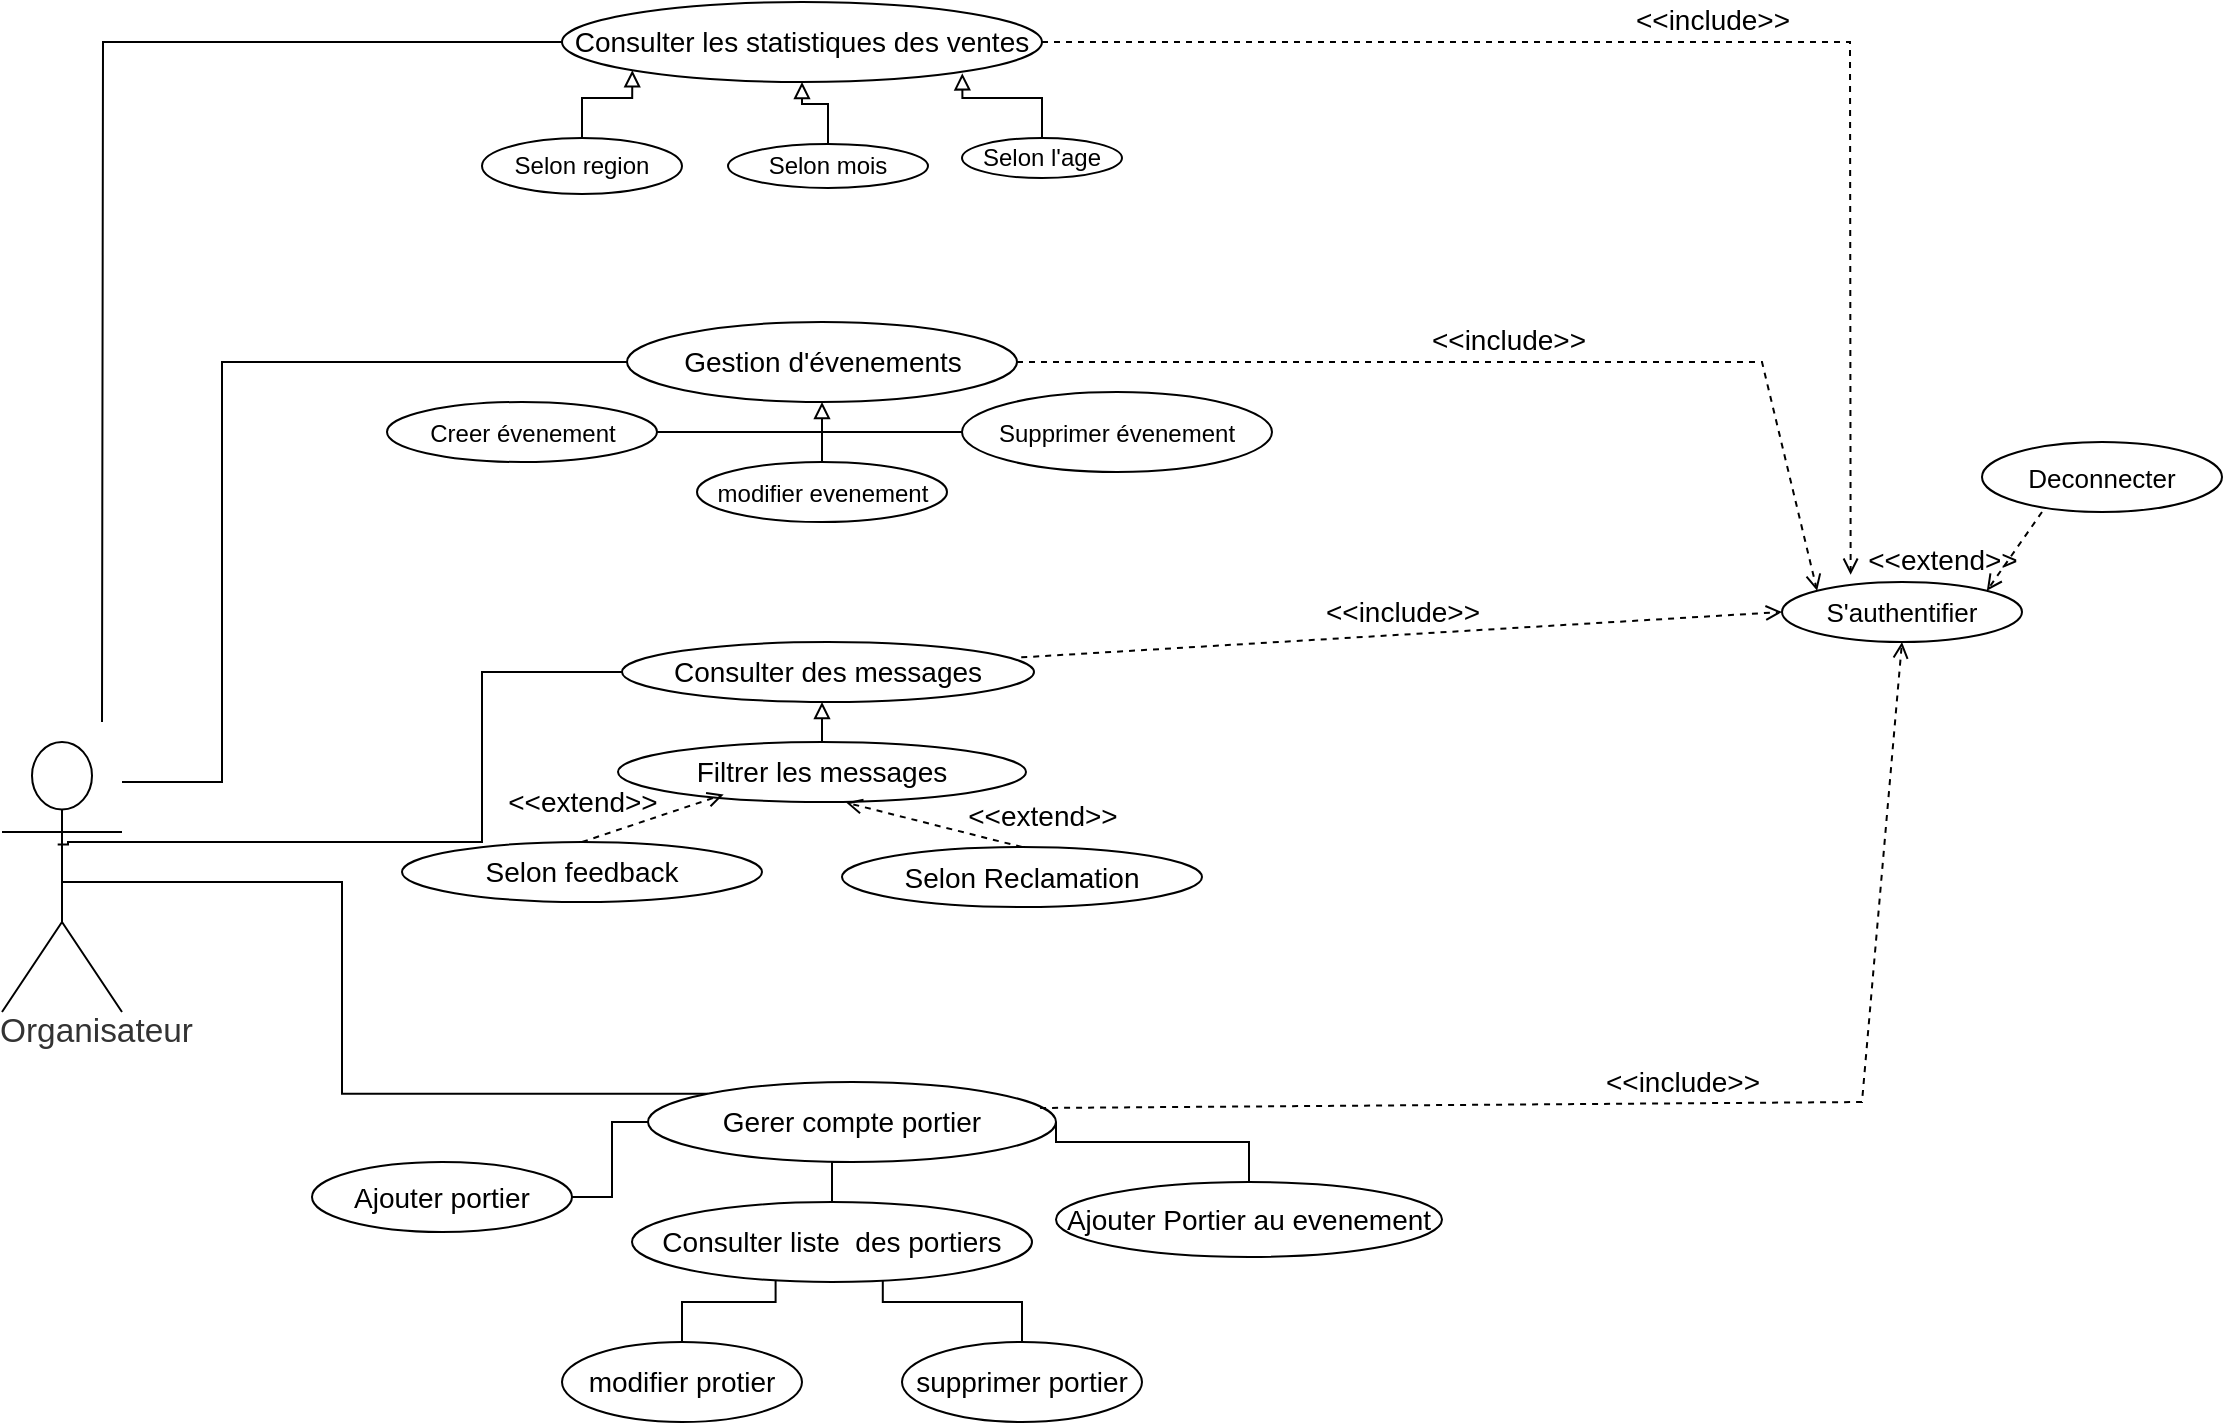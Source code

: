 <mxfile version="20.8.16" type="github">
  <diagram name="Page-1" id="tvrXYWguxjk-g5KQNEeY">
    <mxGraphModel dx="1000" dy="505" grid="1" gridSize="10" guides="1" tooltips="1" connect="1" arrows="1" fold="1" page="1" pageScale="1" pageWidth="1169" pageHeight="827" math="0" shadow="0">
      <root>
        <mxCell id="0" />
        <mxCell id="1" parent="0" />
        <mxCell id="I1212vl05lIgOYmDwrLI-3" value="&lt;div&gt;Organisateur&lt;/div&gt;&lt;div&gt;&lt;br&gt;&lt;/div&gt;" style="html=1;overflow=block;blockSpacing=1;shape=umlActor;labelPosition=center;verticalLabelPosition=bottom;verticalAlign=top;whiteSpace=nowrap;fontSize=16.7;fontColor=#333333;align=center;spacing=0;strokeColor=#000000;strokeOpacity=100;rounded=1;absoluteArcSize=1;arcSize=9;strokeWidth=1;lucidId=wAitfE4UTxwo;" parent="1" vertex="1">
          <mxGeometry x="40" y="450" width="60" height="135" as="geometry" />
        </mxCell>
        <mxCell id="6kgnM06NobJMtCzkACtN-20" style="edgeStyle=orthogonalEdgeStyle;rounded=0;orthogonalLoop=1;jettySize=auto;html=1;exitX=0;exitY=0.5;exitDx=0;exitDy=0;fontSize=14;endArrow=none;endFill=0;" parent="1" source="I1212vl05lIgOYmDwrLI-4" edge="1">
          <mxGeometry relative="1" as="geometry">
            <mxPoint x="90" y="440" as="targetPoint" />
          </mxGeometry>
        </mxCell>
        <mxCell id="I1212vl05lIgOYmDwrLI-4" value="&lt;font style=&quot;font-size: 14px;&quot;&gt;Consulter les statistiques des ventes &lt;/font&gt;" style="html=1;overflow=block;blockSpacing=1;whiteSpace=wrap;ellipse;fontSize=13;spacing=3.8;strokeColor=#000000;strokeOpacity=100;rounded=1;absoluteArcSize=1;arcSize=9;strokeWidth=1;lucidId=.BitsejxpJ_f;" parent="1" vertex="1">
          <mxGeometry x="320" y="80" width="240" height="40" as="geometry" />
        </mxCell>
        <mxCell id="I1212vl05lIgOYmDwrLI-6" value="&lt;font style=&quot;font-size: 14px;&quot;&gt;Gestion d&#39;évenements&lt;/font&gt;" style="html=1;overflow=block;blockSpacing=1;whiteSpace=wrap;ellipse;fontSize=13;spacing=3.8;strokeColor=#000000;strokeOpacity=100;rounded=1;absoluteArcSize=1;arcSize=9;strokeWidth=1;lucidId=.BitsejxpJ_f;" parent="1" vertex="1">
          <mxGeometry x="352.5" y="240" width="195" height="40" as="geometry" />
        </mxCell>
        <mxCell id="6kgnM06NobJMtCzkACtN-29" style="edgeStyle=orthogonalEdgeStyle;rounded=0;orthogonalLoop=1;jettySize=auto;html=1;exitX=1;exitY=0.5;exitDx=0;exitDy=0;fontSize=14;endArrow=none;endFill=0;" parent="1" source="I1212vl05lIgOYmDwrLI-8" edge="1">
          <mxGeometry relative="1" as="geometry">
            <Array as="points">
              <mxPoint x="450" y="295" />
            </Array>
            <mxPoint x="450" y="290" as="targetPoint" />
          </mxGeometry>
        </mxCell>
        <mxCell id="I1212vl05lIgOYmDwrLI-8" value="&lt;font style=&quot;font-size: 12px;&quot;&gt;Creer évenement&lt;/font&gt;" style="html=1;overflow=block;blockSpacing=1;whiteSpace=wrap;ellipse;fontSize=13;spacing=3.8;strokeColor=#000000;strokeOpacity=100;rounded=1;absoluteArcSize=1;arcSize=9;strokeWidth=1;lucidId=.BitsejxpJ_f;" parent="1" vertex="1">
          <mxGeometry x="232.5" y="280" width="135" height="30" as="geometry" />
        </mxCell>
        <mxCell id="6kgnM06NobJMtCzkACtN-31" style="edgeStyle=orthogonalEdgeStyle;rounded=0;orthogonalLoop=1;jettySize=auto;html=1;fontSize=14;endArrow=block;endFill=0;entryX=0.5;entryY=1;entryDx=0;entryDy=0;" parent="1" source="I1212vl05lIgOYmDwrLI-10" target="I1212vl05lIgOYmDwrLI-6" edge="1">
          <mxGeometry relative="1" as="geometry">
            <Array as="points" />
            <mxPoint x="450" y="290" as="targetPoint" />
          </mxGeometry>
        </mxCell>
        <mxCell id="I1212vl05lIgOYmDwrLI-10" value="&lt;font style=&quot;font-size: 12px;&quot;&gt;modifier evenement&lt;/font&gt;" style="html=1;overflow=block;blockSpacing=1;whiteSpace=wrap;ellipse;fontSize=13;spacing=3.8;strokeColor=#000000;strokeOpacity=100;rounded=1;absoluteArcSize=1;arcSize=9;strokeWidth=1;lucidId=.BitsejxpJ_f;" parent="1" vertex="1">
          <mxGeometry x="387.5" y="310" width="125" height="30" as="geometry" />
        </mxCell>
        <mxCell id="6kgnM06NobJMtCzkACtN-30" style="rounded=0;orthogonalLoop=1;jettySize=auto;html=1;fontSize=14;endArrow=none;endFill=0;" parent="1" source="I1212vl05lIgOYmDwrLI-12" edge="1">
          <mxGeometry relative="1" as="geometry">
            <mxPoint x="450" y="295" as="targetPoint" />
          </mxGeometry>
        </mxCell>
        <mxCell id="I1212vl05lIgOYmDwrLI-12" value="&lt;font style=&quot;font-size: 12px;&quot;&gt;Supprimer évenement &lt;/font&gt;" style="html=1;overflow=block;blockSpacing=1;whiteSpace=wrap;ellipse;fontSize=13;spacing=3.8;strokeColor=#000000;strokeOpacity=100;rounded=1;absoluteArcSize=1;arcSize=9;strokeWidth=1;lucidId=.BitsejxpJ_f;" parent="1" vertex="1">
          <mxGeometry x="520" y="275" width="155" height="40" as="geometry" />
        </mxCell>
        <mxCell id="6kgnM06NobJMtCzkACtN-26" style="edgeStyle=orthogonalEdgeStyle;rounded=0;orthogonalLoop=1;jettySize=auto;html=1;entryX=0.464;entryY=0.38;entryDx=0;entryDy=0;entryPerimeter=0;fontSize=14;endArrow=none;endFill=0;" parent="1" source="I1212vl05lIgOYmDwrLI-14" target="I1212vl05lIgOYmDwrLI-3" edge="1">
          <mxGeometry relative="1" as="geometry">
            <Array as="points">
              <mxPoint x="280" y="415" />
              <mxPoint x="280" y="500" />
              <mxPoint x="73" y="500" />
              <mxPoint x="73" y="501" />
            </Array>
          </mxGeometry>
        </mxCell>
        <mxCell id="I1212vl05lIgOYmDwrLI-14" value="&lt;font style=&quot;font-size: 14px;&quot;&gt;Consulter des messages  &lt;/font&gt;" style="ellipse;whiteSpace=wrap;html=1;strokeWidth=1;strokeColor=#000000;" parent="1" vertex="1">
          <mxGeometry x="350" y="400" width="206" height="30" as="geometry" />
        </mxCell>
        <mxCell id="6kgnM06NobJMtCzkACtN-33" style="edgeStyle=orthogonalEdgeStyle;rounded=0;orthogonalLoop=1;jettySize=auto;html=1;entryX=0.485;entryY=1;entryDx=0;entryDy=0;entryPerimeter=0;fontSize=14;endArrow=block;endFill=0;" parent="1" source="I1212vl05lIgOYmDwrLI-16" target="I1212vl05lIgOYmDwrLI-14" edge="1">
          <mxGeometry relative="1" as="geometry" />
        </mxCell>
        <mxCell id="I1212vl05lIgOYmDwrLI-16" value="&lt;div style=&quot;font-size: 14px;&quot;&gt;&lt;font style=&quot;font-size: 14px;&quot;&gt;Filtrer les messages &lt;br&gt;&lt;/font&gt;&lt;/div&gt;" style="ellipse;whiteSpace=wrap;html=1;strokeWidth=1;strokeColor=#000000;" parent="1" vertex="1">
          <mxGeometry x="348" y="450" width="204" height="30" as="geometry" />
        </mxCell>
        <mxCell id="6kgnM06NobJMtCzkACtN-17" style="edgeStyle=orthogonalEdgeStyle;rounded=0;orthogonalLoop=1;jettySize=auto;html=1;entryX=1;entryY=0.5;entryDx=0;entryDy=0;fontSize=14;endArrow=none;endFill=0;" parent="1" source="I1212vl05lIgOYmDwrLI-17" target="6kgnM06NobJMtCzkACtN-10" edge="1">
          <mxGeometry relative="1" as="geometry">
            <Array as="points">
              <mxPoint x="664" y="650" />
              <mxPoint x="567" y="650" />
            </Array>
          </mxGeometry>
        </mxCell>
        <mxCell id="I1212vl05lIgOYmDwrLI-17" value="&lt;div&gt;&lt;font style=&quot;font-size: 14px;&quot;&gt;Ajouter Portier au evenement&lt;/font&gt;&lt;/div&gt;" style="ellipse;whiteSpace=wrap;html=1;strokeWidth=1;strokeColor=#000000;" parent="1" vertex="1">
          <mxGeometry x="567" y="670" width="193" height="37.5" as="geometry" />
        </mxCell>
        <mxCell id="I1212vl05lIgOYmDwrLI-18" value="S&#39;authentifier" style="html=1;overflow=block;blockSpacing=1;whiteSpace=wrap;ellipse;fontSize=13;spacing=3.8;strokeColor=#000000;strokeOpacity=100;rounded=1;absoluteArcSize=1;arcSize=9;strokeWidth=1;lucidId=XvitAHHM73nt;" parent="1" vertex="1">
          <mxGeometry x="930" y="370" width="120" height="30" as="geometry" />
        </mxCell>
        <mxCell id="I1212vl05lIgOYmDwrLI-19" value="Deconnecter" style="html=1;overflow=block;blockSpacing=1;whiteSpace=wrap;ellipse;fontSize=13;spacing=3.8;strokeColor=#000000;strokeOpacity=100;rounded=1;absoluteArcSize=1;arcSize=9;strokeWidth=1;lucidId=XvitmW9DInrr;" parent="1" vertex="1">
          <mxGeometry x="1030" y="300" width="120" height="35" as="geometry" />
        </mxCell>
        <mxCell id="I1212vl05lIgOYmDwrLI-31" value="&amp;lt;&amp;lt;extend&amp;gt;&amp;gt;" style="html=1;verticalAlign=bottom;labelBackgroundColor=none;endArrow=open;endFill=0;dashed=1;rounded=0;fontSize=14;entryX=1;entryY=0;entryDx=0;entryDy=0;exitX=0.25;exitY=1;exitDx=0;exitDy=0;exitPerimeter=0;strokeWidth=1;strokeColor=#000000;" parent="1" source="I1212vl05lIgOYmDwrLI-19" target="I1212vl05lIgOYmDwrLI-18" edge="1">
          <mxGeometry x="1" y="-23" width="160" relative="1" as="geometry">
            <mxPoint x="1370" y="530" as="sourcePoint" />
            <mxPoint x="1530" y="530" as="targetPoint" />
            <mxPoint x="-4" y="9" as="offset" />
          </mxGeometry>
        </mxCell>
        <mxCell id="I1212vl05lIgOYmDwrLI-32" value="&lt;div style=&quot;font-size: 14px;&quot;&gt;&lt;font style=&quot;font-size: 14px;&quot;&gt;Selon feedback&lt;br&gt;&lt;/font&gt;&lt;/div&gt;" style="ellipse;whiteSpace=wrap;html=1;strokeWidth=1;strokeColor=#000000;" parent="1" vertex="1">
          <mxGeometry x="240" y="500" width="180" height="30" as="geometry" />
        </mxCell>
        <mxCell id="I1212vl05lIgOYmDwrLI-33" value="&lt;div style=&quot;font-size: 14px;&quot;&gt;&lt;font style=&quot;font-size: 14px;&quot;&gt;Selon Reclamation&lt;br&gt;&lt;/font&gt;&lt;/div&gt;" style="ellipse;whiteSpace=wrap;html=1;strokeWidth=1;strokeColor=#000000;" parent="1" vertex="1">
          <mxGeometry x="460" y="502.5" width="180" height="30" as="geometry" />
        </mxCell>
        <mxCell id="I1212vl05lIgOYmDwrLI-41" value="&amp;lt;&amp;lt;extend&amp;gt;&amp;gt;" style="html=1;verticalAlign=bottom;labelBackgroundColor=none;endArrow=open;endFill=0;dashed=1;rounded=0;fontSize=14;entryX=0.259;entryY=0.875;entryDx=0;entryDy=0;exitX=0.5;exitY=0;exitDx=0;exitDy=0;strokeWidth=1;strokeColor=#000000;entryPerimeter=0;" parent="1" source="I1212vl05lIgOYmDwrLI-32" target="I1212vl05lIgOYmDwrLI-16" edge="1">
          <mxGeometry x="-0.915" y="9" width="160" relative="1" as="geometry">
            <mxPoint x="272.322" y="192.43" as="sourcePoint" />
            <mxPoint x="420.568" y="149.192" as="targetPoint" />
            <Array as="points" />
            <mxPoint as="offset" />
          </mxGeometry>
        </mxCell>
        <mxCell id="I1212vl05lIgOYmDwrLI-42" value="&amp;lt;&amp;lt;extend&amp;gt;&amp;gt;" style="html=1;verticalAlign=bottom;labelBackgroundColor=none;endArrow=open;endFill=0;dashed=1;rounded=0;fontSize=14;exitX=0.5;exitY=0;exitDx=0;exitDy=0;strokeWidth=1;strokeColor=#000000;entryX=0.559;entryY=1.01;entryDx=0;entryDy=0;entryPerimeter=0;" parent="1" source="I1212vl05lIgOYmDwrLI-33" target="I1212vl05lIgOYmDwrLI-16" edge="1">
          <mxGeometry x="-1" y="-11" width="160" relative="1" as="geometry">
            <mxPoint x="328" y="603.75" as="sourcePoint" />
            <mxPoint x="463" y="543.75" as="targetPoint" />
            <Array as="points" />
            <mxPoint x="7" y="6" as="offset" />
          </mxGeometry>
        </mxCell>
        <mxCell id="6kgnM06NobJMtCzkACtN-41" style="edgeStyle=orthogonalEdgeStyle;rounded=0;orthogonalLoop=1;jettySize=auto;html=1;entryX=0.834;entryY=0.892;entryDx=0;entryDy=0;entryPerimeter=0;fontSize=14;endArrow=block;endFill=0;" parent="1" source="6kgnM06NobJMtCzkACtN-1" target="I1212vl05lIgOYmDwrLI-4" edge="1">
          <mxGeometry relative="1" as="geometry" />
        </mxCell>
        <mxCell id="6kgnM06NobJMtCzkACtN-1" value="&lt;font style=&quot;font-size: 12px;&quot;&gt;Selon l&#39;age&lt;/font&gt;" style="ellipse;whiteSpace=wrap;html=1;" parent="1" vertex="1">
          <mxGeometry x="520" y="148" width="80" height="20" as="geometry" />
        </mxCell>
        <mxCell id="6kgnM06NobJMtCzkACtN-39" style="edgeStyle=orthogonalEdgeStyle;rounded=0;orthogonalLoop=1;jettySize=auto;html=1;exitX=0.5;exitY=0;exitDx=0;exitDy=0;fontSize=14;endArrow=block;endFill=0;" parent="1" source="6kgnM06NobJMtCzkACtN-2" target="I1212vl05lIgOYmDwrLI-4" edge="1">
          <mxGeometry relative="1" as="geometry" />
        </mxCell>
        <mxCell id="6kgnM06NobJMtCzkACtN-2" value="&lt;div&gt;&lt;font style=&quot;font-size: 12px;&quot;&gt;Selon &lt;font style=&quot;font-size: 12px;&quot;&gt;mois&lt;/font&gt;&lt;/font&gt;&lt;/div&gt;" style="ellipse;whiteSpace=wrap;html=1;" parent="1" vertex="1">
          <mxGeometry x="403" y="151" width="100" height="22" as="geometry" />
        </mxCell>
        <mxCell id="6kgnM06NobJMtCzkACtN-38" style="edgeStyle=orthogonalEdgeStyle;rounded=0;orthogonalLoop=1;jettySize=auto;html=1;entryX=0;entryY=1;entryDx=0;entryDy=0;fontSize=14;endArrow=block;endFill=0;" parent="1" source="6kgnM06NobJMtCzkACtN-3" target="I1212vl05lIgOYmDwrLI-4" edge="1">
          <mxGeometry relative="1" as="geometry" />
        </mxCell>
        <mxCell id="6kgnM06NobJMtCzkACtN-3" value="&lt;font style=&quot;font-size: 12px;&quot;&gt;Selon region&lt;/font&gt;" style="ellipse;whiteSpace=wrap;html=1;" parent="1" vertex="1">
          <mxGeometry x="280" y="148" width="100" height="28" as="geometry" />
        </mxCell>
        <mxCell id="6kgnM06NobJMtCzkACtN-27" style="edgeStyle=orthogonalEdgeStyle;rounded=0;orthogonalLoop=1;jettySize=auto;html=1;exitX=0;exitY=0;exitDx=0;exitDy=0;entryX=0.5;entryY=0.5;entryDx=0;entryDy=0;entryPerimeter=0;fontSize=14;endArrow=none;endFill=0;" parent="1" source="6kgnM06NobJMtCzkACtN-10" target="I1212vl05lIgOYmDwrLI-3" edge="1">
          <mxGeometry relative="1" as="geometry">
            <Array as="points">
              <mxPoint x="210" y="626" />
              <mxPoint x="210" y="520" />
              <mxPoint x="70" y="520" />
            </Array>
          </mxGeometry>
        </mxCell>
        <mxCell id="6kgnM06NobJMtCzkACtN-10" value="&lt;font style=&quot;font-size: 14px;&quot;&gt;Gerer compte portier&lt;/font&gt;" style="ellipse;whiteSpace=wrap;html=1;strokeWidth=1;strokeColor=#000000;" parent="1" vertex="1">
          <mxGeometry x="363" y="620" width="204" height="40" as="geometry" />
        </mxCell>
        <mxCell id="6kgnM06NobJMtCzkACtN-16" style="edgeStyle=orthogonalEdgeStyle;rounded=0;orthogonalLoop=1;jettySize=auto;html=1;fontSize=14;endArrow=none;endFill=0;" parent="1" source="6kgnM06NobJMtCzkACtN-11" target="6kgnM06NobJMtCzkACtN-10" edge="1">
          <mxGeometry relative="1" as="geometry" />
        </mxCell>
        <mxCell id="6kgnM06NobJMtCzkACtN-11" value="Ajouter portier" style="ellipse;whiteSpace=wrap;html=1;fontSize=14;" parent="1" vertex="1">
          <mxGeometry x="195" y="660" width="130" height="35" as="geometry" />
        </mxCell>
        <mxCell id="6kgnM06NobJMtCzkACtN-18" style="edgeStyle=orthogonalEdgeStyle;rounded=0;orthogonalLoop=1;jettySize=auto;html=1;entryX=0.359;entryY=0.961;entryDx=0;entryDy=0;entryPerimeter=0;fontSize=14;endArrow=none;endFill=0;" parent="1" source="6kgnM06NobJMtCzkACtN-12" target="6kgnM06NobJMtCzkACtN-14" edge="1">
          <mxGeometry relative="1" as="geometry" />
        </mxCell>
        <mxCell id="6kgnM06NobJMtCzkACtN-12" value="modifier protier" style="ellipse;whiteSpace=wrap;html=1;fontSize=14;" parent="1" vertex="1">
          <mxGeometry x="320" y="750" width="120" height="40" as="geometry" />
        </mxCell>
        <mxCell id="6kgnM06NobJMtCzkACtN-19" style="edgeStyle=orthogonalEdgeStyle;rounded=0;orthogonalLoop=1;jettySize=auto;html=1;entryX=0.627;entryY=0.975;entryDx=0;entryDy=0;entryPerimeter=0;fontSize=14;endArrow=none;endFill=0;" parent="1" source="6kgnM06NobJMtCzkACtN-13" target="6kgnM06NobJMtCzkACtN-14" edge="1">
          <mxGeometry relative="1" as="geometry" />
        </mxCell>
        <mxCell id="6kgnM06NobJMtCzkACtN-13" value="supprimer portier" style="ellipse;whiteSpace=wrap;html=1;fontSize=14;" parent="1" vertex="1">
          <mxGeometry x="490" y="750" width="120" height="40" as="geometry" />
        </mxCell>
        <mxCell id="6kgnM06NobJMtCzkACtN-15" style="edgeStyle=orthogonalEdgeStyle;rounded=0;orthogonalLoop=1;jettySize=auto;html=1;exitX=0.5;exitY=0;exitDx=0;exitDy=0;fontSize=14;endArrow=none;endFill=0;" parent="1" source="6kgnM06NobJMtCzkACtN-14" target="6kgnM06NobJMtCzkACtN-10" edge="1">
          <mxGeometry relative="1" as="geometry" />
        </mxCell>
        <mxCell id="6kgnM06NobJMtCzkACtN-14" value="Consulter liste&amp;nbsp; des portiers" style="ellipse;whiteSpace=wrap;html=1;fontSize=14;" parent="1" vertex="1">
          <mxGeometry x="355" y="680" width="200" height="40" as="geometry" />
        </mxCell>
        <mxCell id="6kgnM06NobJMtCzkACtN-23" style="edgeStyle=orthogonalEdgeStyle;rounded=0;orthogonalLoop=1;jettySize=auto;html=1;fontSize=14;endArrow=none;endFill=0;" parent="1" source="I1212vl05lIgOYmDwrLI-6" target="I1212vl05lIgOYmDwrLI-3" edge="1">
          <mxGeometry relative="1" as="geometry">
            <mxPoint x="100" y="518" as="targetPoint" />
            <mxPoint x="352.5" y="260.0" as="sourcePoint" />
            <Array as="points">
              <mxPoint x="150" y="260" />
              <mxPoint x="150" y="470" />
            </Array>
          </mxGeometry>
        </mxCell>
        <mxCell id="6kgnM06NobJMtCzkACtN-34" value="&amp;lt;&amp;lt;include&amp;gt;&amp;gt;" style="html=1;verticalAlign=bottom;labelBackgroundColor=none;endArrow=open;endFill=0;dashed=1;rounded=0;fontSize=14;exitX=1;exitY=0.5;exitDx=0;exitDy=0;entryX=0.286;entryY=-0.122;entryDx=0;entryDy=0;entryPerimeter=0;" parent="1" source="I1212vl05lIgOYmDwrLI-4" target="I1212vl05lIgOYmDwrLI-18" edge="1">
          <mxGeometry width="160" relative="1" as="geometry">
            <mxPoint x="410" y="320" as="sourcePoint" />
            <mxPoint x="570" y="320" as="targetPoint" />
            <Array as="points">
              <mxPoint x="964" y="100" />
            </Array>
          </mxGeometry>
        </mxCell>
        <mxCell id="6kgnM06NobJMtCzkACtN-35" value="&amp;lt;&amp;lt;include&amp;gt;&amp;gt;" style="html=1;verticalAlign=bottom;labelBackgroundColor=none;endArrow=open;endFill=0;dashed=1;rounded=0;fontSize=14;exitX=1;exitY=0.5;exitDx=0;exitDy=0;entryX=0;entryY=0;entryDx=0;entryDy=0;" parent="1" source="I1212vl05lIgOYmDwrLI-6" target="I1212vl05lIgOYmDwrLI-18" edge="1">
          <mxGeometry width="160" relative="1" as="geometry">
            <mxPoint x="410" y="320" as="sourcePoint" />
            <mxPoint x="570" y="320" as="targetPoint" />
            <Array as="points">
              <mxPoint x="920" y="260" />
            </Array>
          </mxGeometry>
        </mxCell>
        <mxCell id="6kgnM06NobJMtCzkACtN-36" value="&amp;lt;&amp;lt;include&amp;gt;&amp;gt;" style="html=1;verticalAlign=bottom;labelBackgroundColor=none;endArrow=open;endFill=0;dashed=1;rounded=0;fontSize=14;entryX=0;entryY=0.5;entryDx=0;entryDy=0;exitX=0.969;exitY=0.256;exitDx=0;exitDy=0;exitPerimeter=0;" parent="1" source="I1212vl05lIgOYmDwrLI-14" target="I1212vl05lIgOYmDwrLI-18" edge="1">
          <mxGeometry width="160" relative="1" as="geometry">
            <mxPoint x="410" y="400" as="sourcePoint" />
            <mxPoint x="570" y="400" as="targetPoint" />
          </mxGeometry>
        </mxCell>
        <mxCell id="6kgnM06NobJMtCzkACtN-37" value="&amp;lt;&amp;lt;include&amp;gt;&amp;gt;" style="html=1;verticalAlign=bottom;labelBackgroundColor=none;endArrow=open;endFill=0;dashed=1;rounded=0;fontSize=14;entryX=0.5;entryY=1;entryDx=0;entryDy=0;exitX=0.961;exitY=0.325;exitDx=0;exitDy=0;exitPerimeter=0;" parent="1" source="6kgnM06NobJMtCzkACtN-10" target="I1212vl05lIgOYmDwrLI-18" edge="1">
          <mxGeometry width="160" relative="1" as="geometry">
            <mxPoint x="410" y="520" as="sourcePoint" />
            <mxPoint x="570" y="520" as="targetPoint" />
            <Array as="points">
              <mxPoint x="970" y="630" />
            </Array>
          </mxGeometry>
        </mxCell>
      </root>
    </mxGraphModel>
  </diagram>
</mxfile>
